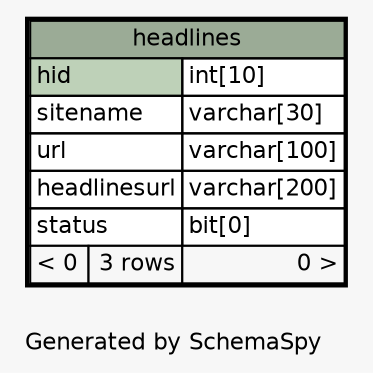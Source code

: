 // dot 2.38.0 on Mac OS X 10.9.4
// SchemaSpy rev 590
digraph "oneDegreeRelationshipsDiagram" {
  graph [
    rankdir="RL"
    bgcolor="#f7f7f7"
    label="\nGenerated by SchemaSpy"
    labeljust="l"
    nodesep="0.18"
    ranksep="0.46"
    fontname="Helvetica"
    fontsize="11"
  ];
  node [
    fontname="Helvetica"
    fontsize="11"
    shape="plaintext"
  ];
  edge [
    arrowsize="0.8"
  ];
  "headlines" [
    label=<
    <TABLE BORDER="2" CELLBORDER="1" CELLSPACING="0" BGCOLOR="#ffffff">
      <TR><TD COLSPAN="3" BGCOLOR="#9bab96" ALIGN="CENTER">headlines</TD></TR>
      <TR><TD PORT="hid" COLSPAN="2" BGCOLOR="#bed1b8" ALIGN="LEFT">hid</TD><TD PORT="hid.type" ALIGN="LEFT">int[10]</TD></TR>
      <TR><TD PORT="sitename" COLSPAN="2" ALIGN="LEFT">sitename</TD><TD PORT="sitename.type" ALIGN="LEFT">varchar[30]</TD></TR>
      <TR><TD PORT="url" COLSPAN="2" ALIGN="LEFT">url</TD><TD PORT="url.type" ALIGN="LEFT">varchar[100]</TD></TR>
      <TR><TD PORT="headlinesurl" COLSPAN="2" ALIGN="LEFT">headlinesurl</TD><TD PORT="headlinesurl.type" ALIGN="LEFT">varchar[200]</TD></TR>
      <TR><TD PORT="status" COLSPAN="2" ALIGN="LEFT">status</TD><TD PORT="status.type" ALIGN="LEFT">bit[0]</TD></TR>
      <TR><TD ALIGN="LEFT" BGCOLOR="#f7f7f7">&lt; 0</TD><TD ALIGN="RIGHT" BGCOLOR="#f7f7f7">3 rows</TD><TD ALIGN="RIGHT" BGCOLOR="#f7f7f7">0 &gt;</TD></TR>
    </TABLE>>
    URL="headlines.html"
    tooltip="headlines"
  ];
}
